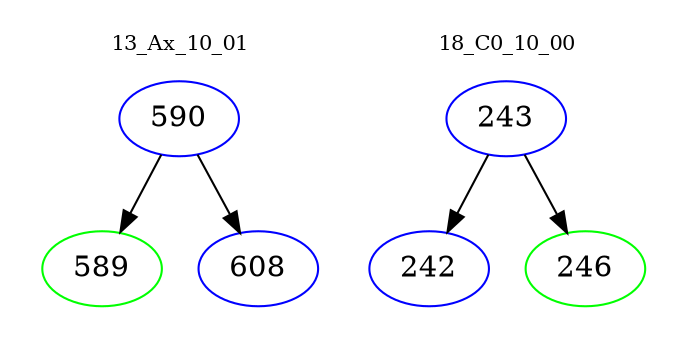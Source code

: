 digraph{
subgraph cluster_0 {
color = white
label = "13_Ax_10_01";
fontsize=10;
T0_590 [label="590", color="blue"]
T0_590 -> T0_589 [color="black"]
T0_589 [label="589", color="green"]
T0_590 -> T0_608 [color="black"]
T0_608 [label="608", color="blue"]
}
subgraph cluster_1 {
color = white
label = "18_C0_10_00";
fontsize=10;
T1_243 [label="243", color="blue"]
T1_243 -> T1_242 [color="black"]
T1_242 [label="242", color="blue"]
T1_243 -> T1_246 [color="black"]
T1_246 [label="246", color="green"]
}
}
